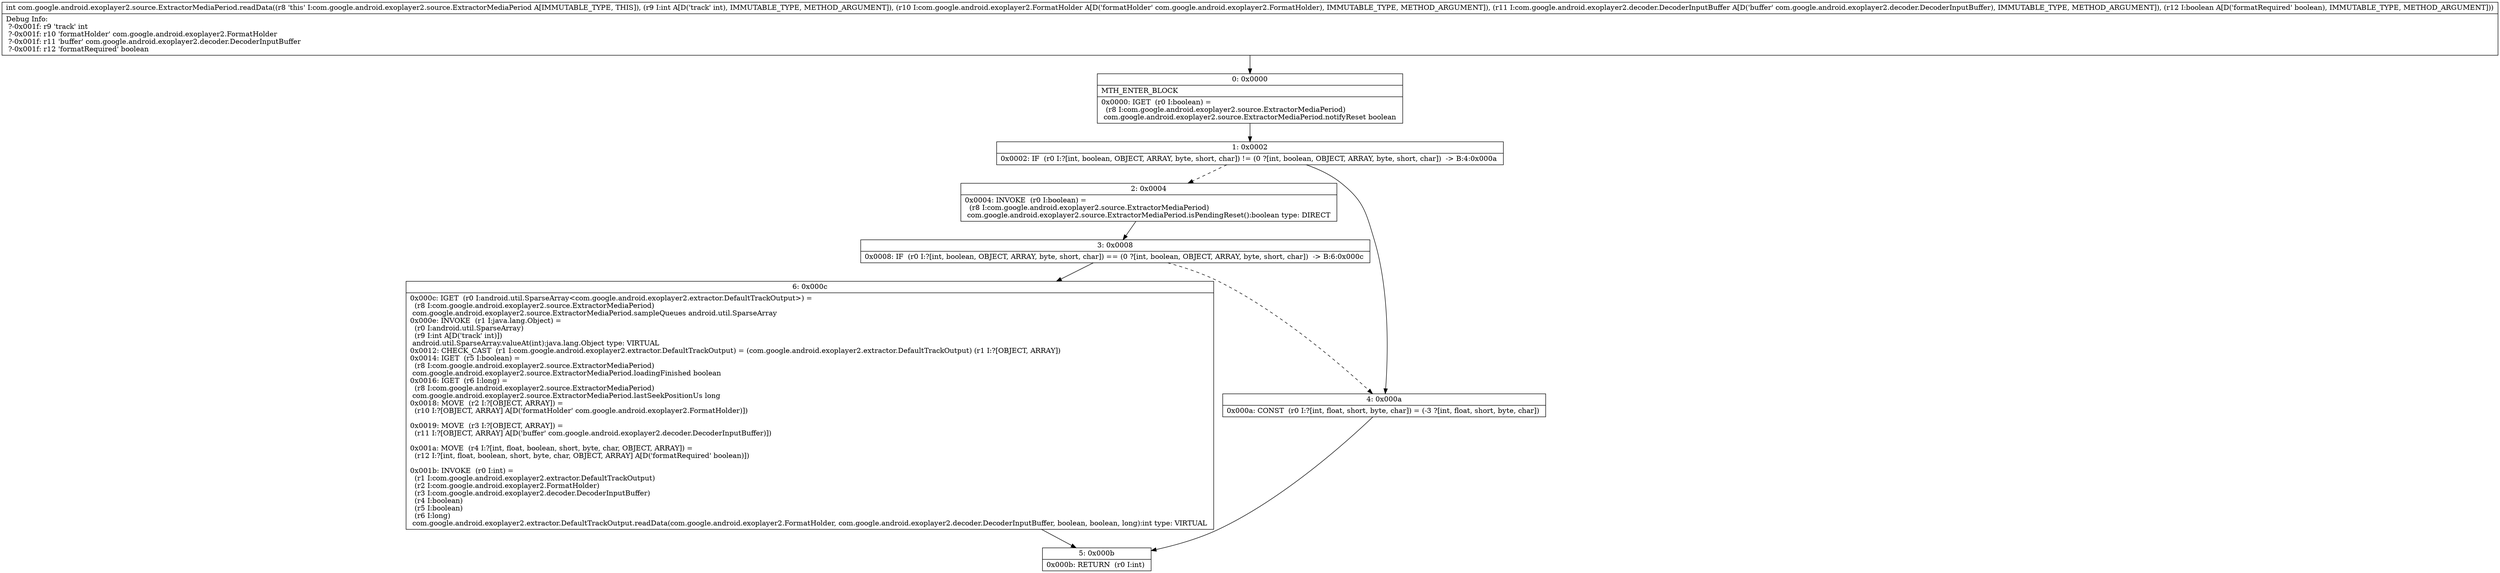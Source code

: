 digraph "CFG forcom.google.android.exoplayer2.source.ExtractorMediaPeriod.readData(ILcom\/google\/android\/exoplayer2\/FormatHolder;Lcom\/google\/android\/exoplayer2\/decoder\/DecoderInputBuffer;Z)I" {
Node_0 [shape=record,label="{0\:\ 0x0000|MTH_ENTER_BLOCK\l|0x0000: IGET  (r0 I:boolean) = \l  (r8 I:com.google.android.exoplayer2.source.ExtractorMediaPeriod)\l com.google.android.exoplayer2.source.ExtractorMediaPeriod.notifyReset boolean \l}"];
Node_1 [shape=record,label="{1\:\ 0x0002|0x0002: IF  (r0 I:?[int, boolean, OBJECT, ARRAY, byte, short, char]) != (0 ?[int, boolean, OBJECT, ARRAY, byte, short, char])  \-\> B:4:0x000a \l}"];
Node_2 [shape=record,label="{2\:\ 0x0004|0x0004: INVOKE  (r0 I:boolean) = \l  (r8 I:com.google.android.exoplayer2.source.ExtractorMediaPeriod)\l com.google.android.exoplayer2.source.ExtractorMediaPeriod.isPendingReset():boolean type: DIRECT \l}"];
Node_3 [shape=record,label="{3\:\ 0x0008|0x0008: IF  (r0 I:?[int, boolean, OBJECT, ARRAY, byte, short, char]) == (0 ?[int, boolean, OBJECT, ARRAY, byte, short, char])  \-\> B:6:0x000c \l}"];
Node_4 [shape=record,label="{4\:\ 0x000a|0x000a: CONST  (r0 I:?[int, float, short, byte, char]) = (\-3 ?[int, float, short, byte, char]) \l}"];
Node_5 [shape=record,label="{5\:\ 0x000b|0x000b: RETURN  (r0 I:int) \l}"];
Node_6 [shape=record,label="{6\:\ 0x000c|0x000c: IGET  (r0 I:android.util.SparseArray\<com.google.android.exoplayer2.extractor.DefaultTrackOutput\>) = \l  (r8 I:com.google.android.exoplayer2.source.ExtractorMediaPeriod)\l com.google.android.exoplayer2.source.ExtractorMediaPeriod.sampleQueues android.util.SparseArray \l0x000e: INVOKE  (r1 I:java.lang.Object) = \l  (r0 I:android.util.SparseArray)\l  (r9 I:int A[D('track' int)])\l android.util.SparseArray.valueAt(int):java.lang.Object type: VIRTUAL \l0x0012: CHECK_CAST  (r1 I:com.google.android.exoplayer2.extractor.DefaultTrackOutput) = (com.google.android.exoplayer2.extractor.DefaultTrackOutput) (r1 I:?[OBJECT, ARRAY]) \l0x0014: IGET  (r5 I:boolean) = \l  (r8 I:com.google.android.exoplayer2.source.ExtractorMediaPeriod)\l com.google.android.exoplayer2.source.ExtractorMediaPeriod.loadingFinished boolean \l0x0016: IGET  (r6 I:long) = \l  (r8 I:com.google.android.exoplayer2.source.ExtractorMediaPeriod)\l com.google.android.exoplayer2.source.ExtractorMediaPeriod.lastSeekPositionUs long \l0x0018: MOVE  (r2 I:?[OBJECT, ARRAY]) = \l  (r10 I:?[OBJECT, ARRAY] A[D('formatHolder' com.google.android.exoplayer2.FormatHolder)])\l \l0x0019: MOVE  (r3 I:?[OBJECT, ARRAY]) = \l  (r11 I:?[OBJECT, ARRAY] A[D('buffer' com.google.android.exoplayer2.decoder.DecoderInputBuffer)])\l \l0x001a: MOVE  (r4 I:?[int, float, boolean, short, byte, char, OBJECT, ARRAY]) = \l  (r12 I:?[int, float, boolean, short, byte, char, OBJECT, ARRAY] A[D('formatRequired' boolean)])\l \l0x001b: INVOKE  (r0 I:int) = \l  (r1 I:com.google.android.exoplayer2.extractor.DefaultTrackOutput)\l  (r2 I:com.google.android.exoplayer2.FormatHolder)\l  (r3 I:com.google.android.exoplayer2.decoder.DecoderInputBuffer)\l  (r4 I:boolean)\l  (r5 I:boolean)\l  (r6 I:long)\l com.google.android.exoplayer2.extractor.DefaultTrackOutput.readData(com.google.android.exoplayer2.FormatHolder, com.google.android.exoplayer2.decoder.DecoderInputBuffer, boolean, boolean, long):int type: VIRTUAL \l}"];
MethodNode[shape=record,label="{int com.google.android.exoplayer2.source.ExtractorMediaPeriod.readData((r8 'this' I:com.google.android.exoplayer2.source.ExtractorMediaPeriod A[IMMUTABLE_TYPE, THIS]), (r9 I:int A[D('track' int), IMMUTABLE_TYPE, METHOD_ARGUMENT]), (r10 I:com.google.android.exoplayer2.FormatHolder A[D('formatHolder' com.google.android.exoplayer2.FormatHolder), IMMUTABLE_TYPE, METHOD_ARGUMENT]), (r11 I:com.google.android.exoplayer2.decoder.DecoderInputBuffer A[D('buffer' com.google.android.exoplayer2.decoder.DecoderInputBuffer), IMMUTABLE_TYPE, METHOD_ARGUMENT]), (r12 I:boolean A[D('formatRequired' boolean), IMMUTABLE_TYPE, METHOD_ARGUMENT]))  | Debug Info:\l  ?\-0x001f: r9 'track' int\l  ?\-0x001f: r10 'formatHolder' com.google.android.exoplayer2.FormatHolder\l  ?\-0x001f: r11 'buffer' com.google.android.exoplayer2.decoder.DecoderInputBuffer\l  ?\-0x001f: r12 'formatRequired' boolean\l}"];
MethodNode -> Node_0;
Node_0 -> Node_1;
Node_1 -> Node_2[style=dashed];
Node_1 -> Node_4;
Node_2 -> Node_3;
Node_3 -> Node_4[style=dashed];
Node_3 -> Node_6;
Node_4 -> Node_5;
Node_6 -> Node_5;
}

